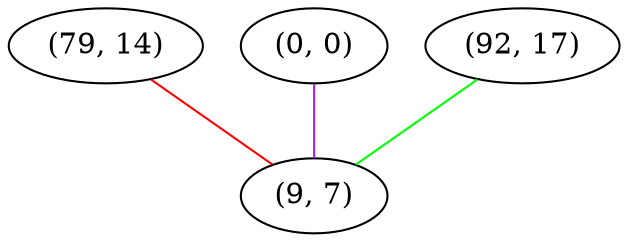 graph "" {
"(79, 14)";
"(0, 0)";
"(92, 17)";
"(9, 7)";
"(79, 14)" -- "(9, 7)"  [color=red, key=0, weight=1];
"(0, 0)" -- "(9, 7)"  [color=purple, key=0, weight=4];
"(92, 17)" -- "(9, 7)"  [color=green, key=0, weight=2];
}
